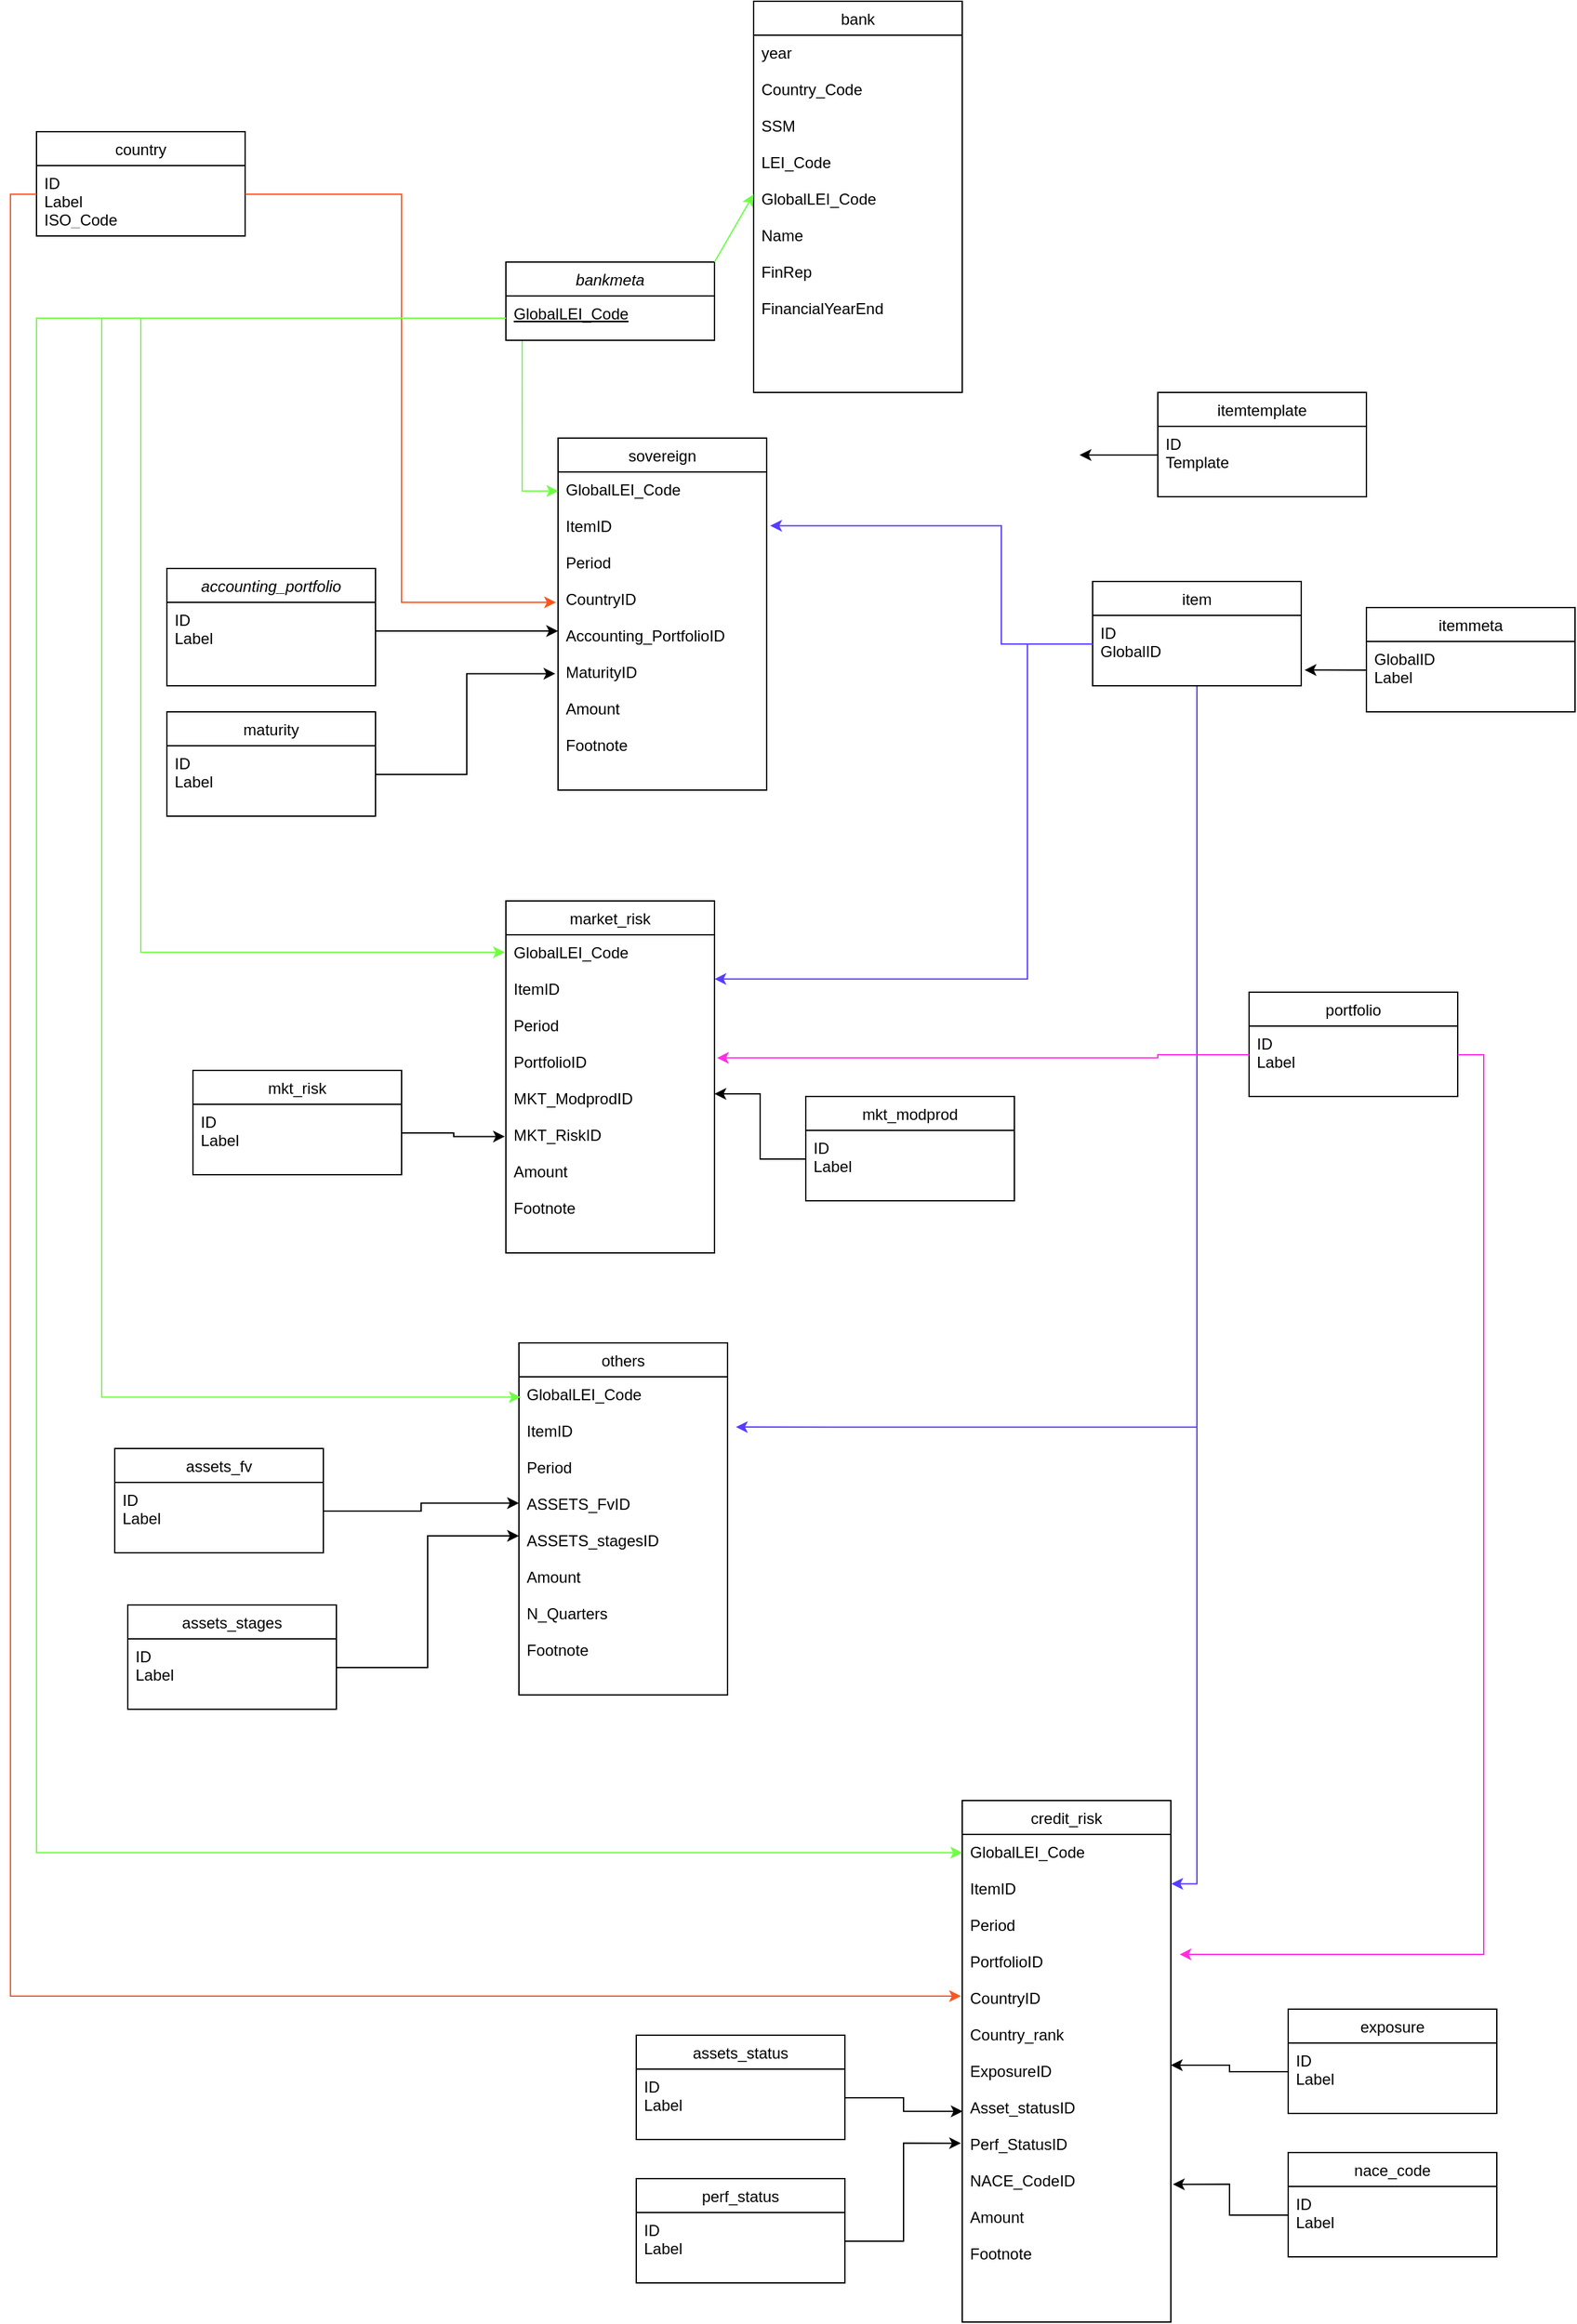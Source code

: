 <mxfile version="18.2.0" type="device"><diagram id="prtHgNgQTEPvFCAcTncT" name="Page-1"><mxGraphModel dx="1480" dy="853" grid="0" gridSize="10" guides="1" tooltips="1" connect="1" arrows="1" fold="1" page="0" pageScale="1" pageWidth="827" pageHeight="1169" math="0" shadow="0"><root><mxCell id="0"/><mxCell id="1" parent="0"/><mxCell id="ZCKIG3qSoK5YXWyGGgrD-1" value="accounting_portfolio" style="swimlane;fontStyle=2;align=center;verticalAlign=top;childLayout=stackLayout;horizontal=1;startSize=26;horizontalStack=0;resizeParent=1;resizeLast=0;collapsible=1;marginBottom=0;rounded=0;shadow=0;strokeWidth=1;" parent="1" vertex="1"><mxGeometry x="130" y="575" width="160" height="90" as="geometry"><mxRectangle x="230" y="140" width="160" height="26" as="alternateBounds"/></mxGeometry></mxCell><mxCell id="ZCKIG3qSoK5YXWyGGgrD-2" value="ID&#10;Label" style="text;align=left;verticalAlign=top;spacingLeft=4;spacingRight=4;overflow=hidden;rotatable=0;points=[[0,0.5],[1,0.5]];portConstraint=eastwest;" parent="ZCKIG3qSoK5YXWyGGgrD-1" vertex="1"><mxGeometry y="26" width="160" height="44" as="geometry"/></mxCell><mxCell id="ZCKIG3qSoK5YXWyGGgrD-3" value="assets_fv" style="swimlane;fontStyle=0;align=center;verticalAlign=top;childLayout=stackLayout;horizontal=1;startSize=26;horizontalStack=0;resizeParent=1;resizeLast=0;collapsible=1;marginBottom=0;rounded=0;shadow=0;strokeWidth=1;" parent="1" vertex="1"><mxGeometry x="90" y="1250" width="160" height="80" as="geometry"><mxRectangle x="340" y="380" width="170" height="26" as="alternateBounds"/></mxGeometry></mxCell><mxCell id="ZCKIG3qSoK5YXWyGGgrD-4" value="ID&#10;Label" style="text;align=left;verticalAlign=top;spacingLeft=4;spacingRight=4;overflow=hidden;rotatable=0;points=[[0,0.5],[1,0.5]];portConstraint=eastwest;" parent="ZCKIG3qSoK5YXWyGGgrD-3" vertex="1"><mxGeometry y="26" width="160" height="44" as="geometry"/></mxCell><mxCell id="ZCKIG3qSoK5YXWyGGgrD-5" value="bank" style="swimlane;fontStyle=0;align=center;verticalAlign=top;childLayout=stackLayout;horizontal=1;startSize=26;horizontalStack=0;resizeParent=1;resizeLast=0;collapsible=1;marginBottom=0;rounded=0;shadow=0;strokeWidth=1;" parent="1" vertex="1"><mxGeometry x="580" y="140" width="160" height="300" as="geometry"><mxRectangle x="550" y="140" width="160" height="26" as="alternateBounds"/></mxGeometry></mxCell><mxCell id="ZCKIG3qSoK5YXWyGGgrD-6" value="year&#10;&#10;Country_Code&#10;&#10;SSM&#10;&#10;LEI_Code&#10;&#10;GlobalLEI_Code&#10;&#10;Name&#10;&#10;FinRep&#10;&#10;FinancialYearEnd" style="text;align=left;verticalAlign=top;spacingLeft=4;spacingRight=4;overflow=hidden;rotatable=0;points=[[0,0.5],[1,0.5]];portConstraint=eastwest;" parent="ZCKIG3qSoK5YXWyGGgrD-5" vertex="1"><mxGeometry y="26" width="160" height="244" as="geometry"/></mxCell><mxCell id="ZCKIG3qSoK5YXWyGGgrD-7" value="assets_stages" style="swimlane;fontStyle=0;align=center;verticalAlign=top;childLayout=stackLayout;horizontal=1;startSize=26;horizontalStack=0;resizeParent=1;resizeLast=0;collapsible=1;marginBottom=0;rounded=0;shadow=0;strokeWidth=1;" parent="1" vertex="1"><mxGeometry x="100" y="1370" width="160" height="80" as="geometry"><mxRectangle x="340" y="380" width="170" height="26" as="alternateBounds"/></mxGeometry></mxCell><mxCell id="ZCKIG3qSoK5YXWyGGgrD-8" value="ID&#10;Label" style="text;align=left;verticalAlign=top;spacingLeft=4;spacingRight=4;overflow=hidden;rotatable=0;points=[[0,0.5],[1,0.5]];portConstraint=eastwest;" parent="ZCKIG3qSoK5YXWyGGgrD-7" vertex="1"><mxGeometry y="26" width="160" height="44" as="geometry"/></mxCell><mxCell id="ZCKIG3qSoK5YXWyGGgrD-9" value="assets_status" style="swimlane;fontStyle=0;align=center;verticalAlign=top;childLayout=stackLayout;horizontal=1;startSize=26;horizontalStack=0;resizeParent=1;resizeLast=0;collapsible=1;marginBottom=0;rounded=0;shadow=0;strokeWidth=1;" parent="1" vertex="1"><mxGeometry x="490" y="1700" width="160" height="80" as="geometry"><mxRectangle x="340" y="380" width="170" height="26" as="alternateBounds"/></mxGeometry></mxCell><mxCell id="ZCKIG3qSoK5YXWyGGgrD-10" value="ID&#10;Label" style="text;align=left;verticalAlign=top;spacingLeft=4;spacingRight=4;overflow=hidden;rotatable=0;points=[[0,0.5],[1,0.5]];portConstraint=eastwest;" parent="ZCKIG3qSoK5YXWyGGgrD-9" vertex="1"><mxGeometry y="26" width="160" height="44" as="geometry"/></mxCell><mxCell id="ZCKIG3qSoK5YXWyGGgrD-11" value="bankmeta" style="swimlane;fontStyle=2;align=center;verticalAlign=top;childLayout=stackLayout;horizontal=1;startSize=26;horizontalStack=0;resizeParent=1;resizeLast=0;collapsible=1;marginBottom=0;rounded=0;shadow=0;strokeWidth=1;" parent="1" vertex="1"><mxGeometry x="390" y="340" width="160" height="60" as="geometry"><mxRectangle x="230" y="140" width="160" height="26" as="alternateBounds"/></mxGeometry></mxCell><mxCell id="ZCKIG3qSoK5YXWyGGgrD-12" value="GlobalLEI_Code" style="text;align=left;verticalAlign=top;spacingLeft=4;spacingRight=4;overflow=hidden;rotatable=0;points=[[0,0.5],[1,0.5]];portConstraint=eastwest;fontStyle=4" parent="ZCKIG3qSoK5YXWyGGgrD-11" vertex="1"><mxGeometry y="26" width="160" height="34" as="geometry"/></mxCell><mxCell id="ZCKIG3qSoK5YXWyGGgrD-13" value="country" style="swimlane;fontStyle=0;align=center;verticalAlign=top;childLayout=stackLayout;horizontal=1;startSize=26;horizontalStack=0;resizeParent=1;resizeLast=0;collapsible=1;marginBottom=0;rounded=0;shadow=0;strokeWidth=1;" parent="1" vertex="1"><mxGeometry x="30" y="240" width="160" height="80" as="geometry"><mxRectangle x="340" y="380" width="170" height="26" as="alternateBounds"/></mxGeometry></mxCell><mxCell id="ZCKIG3qSoK5YXWyGGgrD-14" value="ID&#10;Label&#10;ISO_Code" style="text;align=left;verticalAlign=top;spacingLeft=4;spacingRight=4;overflow=hidden;rotatable=0;points=[[0,0.5],[1,0.5]];portConstraint=eastwest;" parent="ZCKIG3qSoK5YXWyGGgrD-13" vertex="1"><mxGeometry y="26" width="160" height="44" as="geometry"/></mxCell><mxCell id="ZCKIG3qSoK5YXWyGGgrD-15" value="credit_risk" style="swimlane;fontStyle=0;align=center;verticalAlign=top;childLayout=stackLayout;horizontal=1;startSize=26;horizontalStack=0;resizeParent=1;resizeLast=0;collapsible=1;marginBottom=0;rounded=0;shadow=0;strokeWidth=1;" parent="1" vertex="1"><mxGeometry x="740" y="1520" width="160" height="400" as="geometry"><mxRectangle x="340" y="380" width="170" height="26" as="alternateBounds"/></mxGeometry></mxCell><mxCell id="ZCKIG3qSoK5YXWyGGgrD-16" value="GlobalLEI_Code&#10;&#10;ItemID&#10;&#10;Period&#10;&#10;PortfolioID&#10;&#10;CountryID&#10;&#10;Country_rank&#10;&#10;ExposureID&#10;&#10;Asset_statusID&#10;&#10;Perf_StatusID&#10;&#10;NACE_CodeID&#10;&#10;Amount&#10;&#10;Footnote" style="text;align=left;verticalAlign=top;spacingLeft=4;spacingRight=4;overflow=hidden;rotatable=0;points=[[0,0.5],[1,0.5]];portConstraint=eastwest;" parent="ZCKIG3qSoK5YXWyGGgrD-15" vertex="1"><mxGeometry y="26" width="160" height="354" as="geometry"/></mxCell><mxCell id="ZCKIG3qSoK5YXWyGGgrD-17" value="exposure" style="swimlane;fontStyle=0;align=center;verticalAlign=top;childLayout=stackLayout;horizontal=1;startSize=26;horizontalStack=0;resizeParent=1;resizeLast=0;collapsible=1;marginBottom=0;rounded=0;shadow=0;strokeWidth=1;" parent="1" vertex="1"><mxGeometry x="990" y="1680" width="160" height="80" as="geometry"><mxRectangle x="340" y="380" width="170" height="26" as="alternateBounds"/></mxGeometry></mxCell><mxCell id="ZCKIG3qSoK5YXWyGGgrD-18" value="ID&#10;Label" style="text;align=left;verticalAlign=top;spacingLeft=4;spacingRight=4;overflow=hidden;rotatable=0;points=[[0,0.5],[1,0.5]];portConstraint=eastwest;" parent="ZCKIG3qSoK5YXWyGGgrD-17" vertex="1"><mxGeometry y="26" width="160" height="44" as="geometry"/></mxCell><mxCell id="ZCKIG3qSoK5YXWyGGgrD-19" style="edgeStyle=orthogonalEdgeStyle;rounded=0;orthogonalLoop=1;jettySize=auto;html=1;exitX=0.5;exitY=1;exitDx=0;exitDy=0;entryX=1.04;entryY=0.158;entryDx=0;entryDy=0;entryPerimeter=0;strokeColor=#573DFF;" parent="1" source="ZCKIG3qSoK5YXWyGGgrD-21" target="ZCKIG3qSoK5YXWyGGgrD-38" edge="1"><mxGeometry relative="1" as="geometry"/></mxCell><mxCell id="ZCKIG3qSoK5YXWyGGgrD-20" style="edgeStyle=orthogonalEdgeStyle;rounded=0;orthogonalLoop=1;jettySize=auto;html=1;exitX=0.5;exitY=1;exitDx=0;exitDy=0;entryX=1.002;entryY=0.107;entryDx=0;entryDy=0;entryPerimeter=0;strokeColor=#573DFF;" parent="1" source="ZCKIG3qSoK5YXWyGGgrD-21" target="ZCKIG3qSoK5YXWyGGgrD-16" edge="1"><mxGeometry relative="1" as="geometry"/></mxCell><mxCell id="ZCKIG3qSoK5YXWyGGgrD-21" value="item" style="swimlane;fontStyle=0;align=center;verticalAlign=top;childLayout=stackLayout;horizontal=1;startSize=26;horizontalStack=0;resizeParent=1;resizeLast=0;collapsible=1;marginBottom=0;rounded=0;shadow=0;strokeWidth=1;" parent="1" vertex="1"><mxGeometry x="840" y="585" width="160" height="80" as="geometry"><mxRectangle x="340" y="380" width="170" height="26" as="alternateBounds"/></mxGeometry></mxCell><mxCell id="ZCKIG3qSoK5YXWyGGgrD-22" value="ID&#10;GlobalID" style="text;align=left;verticalAlign=top;spacingLeft=4;spacingRight=4;overflow=hidden;rotatable=0;points=[[0,0.5],[1,0.5]];portConstraint=eastwest;" parent="ZCKIG3qSoK5YXWyGGgrD-21" vertex="1"><mxGeometry y="26" width="160" height="44" as="geometry"/></mxCell><mxCell id="ZCKIG3qSoK5YXWyGGgrD-23" value="itemmeta" style="swimlane;fontStyle=0;align=center;verticalAlign=top;childLayout=stackLayout;horizontal=1;startSize=26;horizontalStack=0;resizeParent=1;resizeLast=0;collapsible=1;marginBottom=0;rounded=0;shadow=0;strokeWidth=1;" parent="1" vertex="1"><mxGeometry x="1050" y="605" width="160" height="80" as="geometry"><mxRectangle x="340" y="380" width="170" height="26" as="alternateBounds"/></mxGeometry></mxCell><mxCell id="ZCKIG3qSoK5YXWyGGgrD-24" value="GlobalID&#10;Label" style="text;align=left;verticalAlign=top;spacingLeft=4;spacingRight=4;overflow=hidden;rotatable=0;points=[[0,0.5],[1,0.5]];portConstraint=eastwest;" parent="ZCKIG3qSoK5YXWyGGgrD-23" vertex="1"><mxGeometry y="26" width="160" height="44" as="geometry"/></mxCell><mxCell id="ZCKIG3qSoK5YXWyGGgrD-25" value="itemtemplate" style="swimlane;fontStyle=0;align=center;verticalAlign=top;childLayout=stackLayout;horizontal=1;startSize=26;horizontalStack=0;resizeParent=1;resizeLast=0;collapsible=1;marginBottom=0;rounded=0;shadow=0;strokeWidth=1;" parent="1" vertex="1"><mxGeometry x="890" y="440" width="160" height="80" as="geometry"><mxRectangle x="340" y="380" width="170" height="26" as="alternateBounds"/></mxGeometry></mxCell><mxCell id="ZCKIG3qSoK5YXWyGGgrD-26" value="ID&#10;Template" style="text;align=left;verticalAlign=top;spacingLeft=4;spacingRight=4;overflow=hidden;rotatable=0;points=[[0,0.5],[1,0.5]];portConstraint=eastwest;" parent="ZCKIG3qSoK5YXWyGGgrD-25" vertex="1"><mxGeometry y="26" width="160" height="44" as="geometry"/></mxCell><mxCell id="ZCKIG3qSoK5YXWyGGgrD-27" value="market_risk" style="swimlane;fontStyle=0;align=center;verticalAlign=top;childLayout=stackLayout;horizontal=1;startSize=26;horizontalStack=0;resizeParent=1;resizeLast=0;collapsible=1;marginBottom=0;rounded=0;shadow=0;strokeWidth=1;" parent="1" vertex="1"><mxGeometry x="390" y="830" width="160" height="270" as="geometry"><mxRectangle x="550" y="140" width="160" height="26" as="alternateBounds"/></mxGeometry></mxCell><mxCell id="ZCKIG3qSoK5YXWyGGgrD-28" value="GlobalLEI_Code&#10;&#10;ItemID&#10;&#10;Period&#10;&#10;PortfolioID&#10;&#10;MKT_ModprodID&#10;&#10;MKT_RiskID&#10;&#10;Amount&#10;&#10;Footnote" style="text;align=left;verticalAlign=top;spacingLeft=4;spacingRight=4;overflow=hidden;rotatable=0;points=[[0,0.5],[1,0.5]];portConstraint=eastwest;" parent="ZCKIG3qSoK5YXWyGGgrD-27" vertex="1"><mxGeometry y="26" width="160" height="244" as="geometry"/></mxCell><mxCell id="ZCKIG3qSoK5YXWyGGgrD-29" value="maturity" style="swimlane;fontStyle=0;align=center;verticalAlign=top;childLayout=stackLayout;horizontal=1;startSize=26;horizontalStack=0;resizeParent=1;resizeLast=0;collapsible=1;marginBottom=0;rounded=0;shadow=0;strokeWidth=1;" parent="1" vertex="1"><mxGeometry x="130" y="685" width="160" height="80" as="geometry"><mxRectangle x="340" y="380" width="170" height="26" as="alternateBounds"/></mxGeometry></mxCell><mxCell id="ZCKIG3qSoK5YXWyGGgrD-30" value="ID&#10;Label" style="text;align=left;verticalAlign=top;spacingLeft=4;spacingRight=4;overflow=hidden;rotatable=0;points=[[0,0.5],[1,0.5]];portConstraint=eastwest;" parent="ZCKIG3qSoK5YXWyGGgrD-29" vertex="1"><mxGeometry y="26" width="160" height="44" as="geometry"/></mxCell><mxCell id="ZCKIG3qSoK5YXWyGGgrD-31" value="mkt_modprod" style="swimlane;fontStyle=0;align=center;verticalAlign=top;childLayout=stackLayout;horizontal=1;startSize=26;horizontalStack=0;resizeParent=1;resizeLast=0;collapsible=1;marginBottom=0;rounded=0;shadow=0;strokeWidth=1;" parent="1" vertex="1"><mxGeometry x="620" y="980" width="160" height="80" as="geometry"><mxRectangle x="340" y="380" width="170" height="26" as="alternateBounds"/></mxGeometry></mxCell><mxCell id="ZCKIG3qSoK5YXWyGGgrD-32" value="ID&#10;Label" style="text;align=left;verticalAlign=top;spacingLeft=4;spacingRight=4;overflow=hidden;rotatable=0;points=[[0,0.5],[1,0.5]];portConstraint=eastwest;" parent="ZCKIG3qSoK5YXWyGGgrD-31" vertex="1"><mxGeometry y="26" width="160" height="44" as="geometry"/></mxCell><mxCell id="ZCKIG3qSoK5YXWyGGgrD-33" value="mkt_risk" style="swimlane;fontStyle=0;align=center;verticalAlign=top;childLayout=stackLayout;horizontal=1;startSize=26;horizontalStack=0;resizeParent=1;resizeLast=0;collapsible=1;marginBottom=0;rounded=0;shadow=0;strokeWidth=1;" parent="1" vertex="1"><mxGeometry x="150" y="960" width="160" height="80" as="geometry"><mxRectangle x="340" y="380" width="170" height="26" as="alternateBounds"/></mxGeometry></mxCell><mxCell id="ZCKIG3qSoK5YXWyGGgrD-34" value="ID&#10;Label" style="text;align=left;verticalAlign=top;spacingLeft=4;spacingRight=4;overflow=hidden;rotatable=0;points=[[0,0.5],[1,0.5]];portConstraint=eastwest;" parent="ZCKIG3qSoK5YXWyGGgrD-33" vertex="1"><mxGeometry y="26" width="160" height="44" as="geometry"/></mxCell><mxCell id="ZCKIG3qSoK5YXWyGGgrD-35" value="nace_code" style="swimlane;fontStyle=0;align=center;verticalAlign=top;childLayout=stackLayout;horizontal=1;startSize=26;horizontalStack=0;resizeParent=1;resizeLast=0;collapsible=1;marginBottom=0;rounded=0;shadow=0;strokeWidth=1;" parent="1" vertex="1"><mxGeometry x="990" y="1790" width="160" height="80" as="geometry"><mxRectangle x="340" y="380" width="170" height="26" as="alternateBounds"/></mxGeometry></mxCell><mxCell id="ZCKIG3qSoK5YXWyGGgrD-36" value="ID&#10;Label" style="text;align=left;verticalAlign=top;spacingLeft=4;spacingRight=4;overflow=hidden;rotatable=0;points=[[0,0.5],[1,0.5]];portConstraint=eastwest;" parent="ZCKIG3qSoK5YXWyGGgrD-35" vertex="1"><mxGeometry y="26" width="160" height="44" as="geometry"/></mxCell><mxCell id="ZCKIG3qSoK5YXWyGGgrD-37" value="others" style="swimlane;fontStyle=0;align=center;verticalAlign=top;childLayout=stackLayout;horizontal=1;startSize=26;horizontalStack=0;resizeParent=1;resizeLast=0;collapsible=1;marginBottom=0;rounded=0;shadow=0;strokeWidth=1;" parent="1" vertex="1"><mxGeometry x="400" y="1169" width="160" height="270" as="geometry"><mxRectangle x="550" y="140" width="160" height="26" as="alternateBounds"/></mxGeometry></mxCell><mxCell id="ZCKIG3qSoK5YXWyGGgrD-38" value="GlobalLEI_Code&#10;&#10;ItemID&#10;&#10;Period&#10;&#10;ASSETS_FvID&#10;&#10;ASSETS_stagesID&#10;&#10;Amount&#10;&#10;N_Quarters&#10;&#10;Footnote" style="text;align=left;verticalAlign=top;spacingLeft=4;spacingRight=4;overflow=hidden;rotatable=0;points=[[0,0.5],[1,0.5]];portConstraint=eastwest;" parent="ZCKIG3qSoK5YXWyGGgrD-37" vertex="1"><mxGeometry y="26" width="160" height="244" as="geometry"/></mxCell><mxCell id="ZCKIG3qSoK5YXWyGGgrD-39" value="perf_status" style="swimlane;fontStyle=0;align=center;verticalAlign=top;childLayout=stackLayout;horizontal=1;startSize=26;horizontalStack=0;resizeParent=1;resizeLast=0;collapsible=1;marginBottom=0;rounded=0;shadow=0;strokeWidth=1;" parent="1" vertex="1"><mxGeometry x="490" y="1810" width="160" height="80" as="geometry"><mxRectangle x="340" y="380" width="170" height="26" as="alternateBounds"/></mxGeometry></mxCell><mxCell id="ZCKIG3qSoK5YXWyGGgrD-40" value="ID&#10;Label" style="text;align=left;verticalAlign=top;spacingLeft=4;spacingRight=4;overflow=hidden;rotatable=0;points=[[0,0.5],[1,0.5]];portConstraint=eastwest;" parent="ZCKIG3qSoK5YXWyGGgrD-39" vertex="1"><mxGeometry y="26" width="160" height="44" as="geometry"/></mxCell><mxCell id="ZCKIG3qSoK5YXWyGGgrD-41" value="portfolio" style="swimlane;fontStyle=0;align=center;verticalAlign=top;childLayout=stackLayout;horizontal=1;startSize=26;horizontalStack=0;resizeParent=1;resizeLast=0;collapsible=1;marginBottom=0;rounded=0;shadow=0;strokeWidth=1;" parent="1" vertex="1"><mxGeometry x="960" y="900" width="160" height="80" as="geometry"><mxRectangle x="340" y="380" width="170" height="26" as="alternateBounds"/></mxGeometry></mxCell><mxCell id="ZCKIG3qSoK5YXWyGGgrD-42" value="ID&#10;Label" style="text;align=left;verticalAlign=top;spacingLeft=4;spacingRight=4;overflow=hidden;rotatable=0;points=[[0,0.5],[1,0.5]];portConstraint=eastwest;" parent="ZCKIG3qSoK5YXWyGGgrD-41" vertex="1"><mxGeometry y="26" width="160" height="44" as="geometry"/></mxCell><mxCell id="ZCKIG3qSoK5YXWyGGgrD-43" value="sovereign" style="swimlane;fontStyle=0;align=center;verticalAlign=top;childLayout=stackLayout;horizontal=1;startSize=26;horizontalStack=0;resizeParent=1;resizeLast=0;collapsible=1;marginBottom=0;rounded=0;shadow=0;strokeWidth=1;" parent="1" vertex="1"><mxGeometry x="430" y="475" width="160" height="270" as="geometry"><mxRectangle x="550" y="140" width="160" height="26" as="alternateBounds"/></mxGeometry></mxCell><mxCell id="ZCKIG3qSoK5YXWyGGgrD-44" value="GlobalLEI_Code&#10;&#10;ItemID&#10;&#10;Period&#10;&#10;CountryID&#10;&#10;Accounting_PortfolioID&#10;&#10;MaturityID&#10;&#10;Amount&#10;&#10;Footnote" style="text;align=left;verticalAlign=top;spacingLeft=4;spacingRight=4;overflow=hidden;rotatable=0;points=[[0,0.5],[1,0.5]];portConstraint=eastwest;" parent="ZCKIG3qSoK5YXWyGGgrD-43" vertex="1"><mxGeometry y="26" width="160" height="244" as="geometry"/></mxCell><mxCell id="ZCKIG3qSoK5YXWyGGgrD-45" value="" style="endArrow=classic;html=1;rounded=0;exitX=1;exitY=0;exitDx=0;exitDy=0;entryX=0;entryY=0.5;entryDx=0;entryDy=0;strokeColor=#6CFF47;" parent="1" source="ZCKIG3qSoK5YXWyGGgrD-11" target="ZCKIG3qSoK5YXWyGGgrD-6" edge="1"><mxGeometry width="50" height="50" relative="1" as="geometry"><mxPoint x="770" y="240" as="sourcePoint"/><mxPoint x="800" y="160" as="targetPoint"/></mxGeometry></mxCell><mxCell id="ZCKIG3qSoK5YXWyGGgrD-46" value="" style="endArrow=classic;html=1;rounded=0;exitX=0;exitY=0.5;exitDx=0;exitDy=0;entryX=1.016;entryY=0.952;entryDx=0;entryDy=0;entryPerimeter=0;" parent="1" source="ZCKIG3qSoK5YXWyGGgrD-24" target="ZCKIG3qSoK5YXWyGGgrD-22" edge="1"><mxGeometry width="50" height="50" relative="1" as="geometry"><mxPoint x="750" y="833" as="sourcePoint"/><mxPoint x="810" y="865" as="targetPoint"/></mxGeometry></mxCell><mxCell id="ZCKIG3qSoK5YXWyGGgrD-47" value="" style="endArrow=classic;html=1;rounded=0;exitX=0;exitY=0.5;exitDx=0;exitDy=0;" parent="1" source="ZCKIG3qSoK5YXWyGGgrD-26" edge="1"><mxGeometry width="50" height="50" relative="1" as="geometry"><mxPoint x="770" y="460" as="sourcePoint"/><mxPoint x="830" y="488" as="targetPoint"/></mxGeometry></mxCell><mxCell id="ZCKIG3qSoK5YXWyGGgrD-48" style="edgeStyle=orthogonalEdgeStyle;rounded=0;orthogonalLoop=1;jettySize=auto;html=1;exitX=0.078;exitY=1.013;exitDx=0;exitDy=0;entryX=0.001;entryY=0.06;entryDx=0;entryDy=0;entryPerimeter=0;exitPerimeter=0;strokeColor=#6EFF42;" parent="1" source="ZCKIG3qSoK5YXWyGGgrD-12" target="ZCKIG3qSoK5YXWyGGgrD-44" edge="1"><mxGeometry relative="1" as="geometry"/></mxCell><mxCell id="ZCKIG3qSoK5YXWyGGgrD-49" style="edgeStyle=orthogonalEdgeStyle;rounded=0;orthogonalLoop=1;jettySize=auto;html=1;exitX=0;exitY=0.5;exitDx=0;exitDy=0;entryX=1.017;entryY=0.169;entryDx=0;entryDy=0;entryPerimeter=0;strokeColor=#573DFF;" parent="1" source="ZCKIG3qSoK5YXWyGGgrD-22" target="ZCKIG3qSoK5YXWyGGgrD-44" edge="1"><mxGeometry relative="1" as="geometry"><Array as="points"><mxPoint x="770" y="633"/><mxPoint x="770" y="542"/></Array></mxGeometry></mxCell><mxCell id="ZCKIG3qSoK5YXWyGGgrD-50" style="edgeStyle=orthogonalEdgeStyle;rounded=0;orthogonalLoop=1;jettySize=auto;html=1;exitX=1;exitY=0.5;exitDx=0;exitDy=0;entryX=-0.01;entryY=0.41;entryDx=0;entryDy=0;entryPerimeter=0;strokeColor=#FF5521;" parent="1" source="ZCKIG3qSoK5YXWyGGgrD-14" target="ZCKIG3qSoK5YXWyGGgrD-44" edge="1"><mxGeometry relative="1" as="geometry"/></mxCell><mxCell id="ZCKIG3qSoK5YXWyGGgrD-51" style="edgeStyle=orthogonalEdgeStyle;rounded=0;orthogonalLoop=1;jettySize=auto;html=1;exitX=1;exitY=0.5;exitDx=0;exitDy=0;entryX=0;entryY=0.5;entryDx=0;entryDy=0;" parent="1" source="ZCKIG3qSoK5YXWyGGgrD-2" target="ZCKIG3qSoK5YXWyGGgrD-44" edge="1"><mxGeometry relative="1" as="geometry"/></mxCell><mxCell id="ZCKIG3qSoK5YXWyGGgrD-52" style="edgeStyle=orthogonalEdgeStyle;rounded=0;orthogonalLoop=1;jettySize=auto;html=1;exitX=0;exitY=0.5;exitDx=0;exitDy=0;entryX=-0.005;entryY=0.055;entryDx=0;entryDy=0;entryPerimeter=0;strokeColor=#6EFF42;" parent="1" source="ZCKIG3qSoK5YXWyGGgrD-12" target="ZCKIG3qSoK5YXWyGGgrD-28" edge="1"><mxGeometry relative="1" as="geometry"><Array as="points"><mxPoint x="110" y="383"/><mxPoint x="110" y="869"/></Array></mxGeometry></mxCell><mxCell id="ZCKIG3qSoK5YXWyGGgrD-53" style="edgeStyle=orthogonalEdgeStyle;rounded=0;orthogonalLoop=1;jettySize=auto;html=1;exitX=0;exitY=0.5;exitDx=0;exitDy=0;entryX=1;entryY=0.139;entryDx=0;entryDy=0;entryPerimeter=0;strokeColor=#573DFF;" parent="1" source="ZCKIG3qSoK5YXWyGGgrD-22" target="ZCKIG3qSoK5YXWyGGgrD-28" edge="1"><mxGeometry relative="1" as="geometry"><Array as="points"><mxPoint x="790" y="633"/><mxPoint x="790" y="890"/></Array></mxGeometry></mxCell><mxCell id="ZCKIG3qSoK5YXWyGGgrD-54" style="edgeStyle=orthogonalEdgeStyle;rounded=0;orthogonalLoop=1;jettySize=auto;html=1;exitX=0;exitY=0.5;exitDx=0;exitDy=0;entryX=1.012;entryY=0.387;entryDx=0;entryDy=0;entryPerimeter=0;strokeColor=#FF2EE3;" parent="1" source="ZCKIG3qSoK5YXWyGGgrD-42" target="ZCKIG3qSoK5YXWyGGgrD-28" edge="1"><mxGeometry relative="1" as="geometry"><Array as="points"><mxPoint x="890" y="950"/></Array></mxGeometry></mxCell><mxCell id="ZCKIG3qSoK5YXWyGGgrD-55" style="edgeStyle=orthogonalEdgeStyle;rounded=0;orthogonalLoop=1;jettySize=auto;html=1;exitX=1;exitY=0.5;exitDx=0;exitDy=0;entryX=-0.005;entryY=0.634;entryDx=0;entryDy=0;entryPerimeter=0;" parent="1" source="ZCKIG3qSoK5YXWyGGgrD-34" target="ZCKIG3qSoK5YXWyGGgrD-28" edge="1"><mxGeometry relative="1" as="geometry"/></mxCell><mxCell id="ZCKIG3qSoK5YXWyGGgrD-56" style="edgeStyle=orthogonalEdgeStyle;rounded=0;orthogonalLoop=1;jettySize=auto;html=1;exitX=0;exitY=0.5;exitDx=0;exitDy=0;entryX=0.008;entryY=0.064;entryDx=0;entryDy=0;entryPerimeter=0;strokeColor=#6EFF42;" parent="1" source="ZCKIG3qSoK5YXWyGGgrD-12" target="ZCKIG3qSoK5YXWyGGgrD-38" edge="1"><mxGeometry relative="1" as="geometry"><Array as="points"><mxPoint x="80" y="383"/><mxPoint x="80" y="1211"/></Array></mxGeometry></mxCell><mxCell id="ZCKIG3qSoK5YXWyGGgrD-57" style="edgeStyle=orthogonalEdgeStyle;rounded=0;orthogonalLoop=1;jettySize=auto;html=1;exitX=1;exitY=0.5;exitDx=0;exitDy=0;entryX=0;entryY=0.397;entryDx=0;entryDy=0;entryPerimeter=0;" parent="1" source="ZCKIG3qSoK5YXWyGGgrD-4" target="ZCKIG3qSoK5YXWyGGgrD-38" edge="1"><mxGeometry relative="1" as="geometry"/></mxCell><mxCell id="ZCKIG3qSoK5YXWyGGgrD-58" style="edgeStyle=orthogonalEdgeStyle;rounded=0;orthogonalLoop=1;jettySize=auto;html=1;exitX=1;exitY=0.5;exitDx=0;exitDy=0;entryX=0.002;entryY=0.6;entryDx=0;entryDy=0;entryPerimeter=0;" parent="1" source="ZCKIG3qSoK5YXWyGGgrD-10" target="ZCKIG3qSoK5YXWyGGgrD-16" edge="1"><mxGeometry relative="1" as="geometry"/></mxCell><mxCell id="ZCKIG3qSoK5YXWyGGgrD-59" style="edgeStyle=orthogonalEdgeStyle;rounded=0;orthogonalLoop=1;jettySize=auto;html=1;exitX=0;exitY=0.5;exitDx=0;exitDy=0;strokeColor=#6EFF42;" parent="1" source="ZCKIG3qSoK5YXWyGGgrD-12" edge="1"><mxGeometry relative="1" as="geometry"><mxPoint x="740" y="1560" as="targetPoint"/><Array as="points"><mxPoint x="30" y="383"/><mxPoint x="30" y="1560"/><mxPoint x="740" y="1560"/></Array></mxGeometry></mxCell><mxCell id="ZCKIG3qSoK5YXWyGGgrD-60" style="edgeStyle=orthogonalEdgeStyle;rounded=0;orthogonalLoop=1;jettySize=auto;html=1;exitX=1;exitY=0.5;exitDx=0;exitDy=0;entryX=1.042;entryY=0.26;entryDx=0;entryDy=0;entryPerimeter=0;strokeColor=#FF2EE3;" parent="1" source="ZCKIG3qSoK5YXWyGGgrD-42" target="ZCKIG3qSoK5YXWyGGgrD-16" edge="1"><mxGeometry relative="1" as="geometry"/></mxCell><mxCell id="ZCKIG3qSoK5YXWyGGgrD-61" style="edgeStyle=orthogonalEdgeStyle;rounded=0;orthogonalLoop=1;jettySize=auto;html=1;exitX=0;exitY=0.5;exitDx=0;exitDy=0;strokeColor=#FF5521;" parent="1" source="ZCKIG3qSoK5YXWyGGgrD-14" edge="1"><mxGeometry relative="1" as="geometry"><mxPoint x="739" y="1670" as="targetPoint"/><Array as="points"><mxPoint x="10" y="288"/><mxPoint x="10" y="1670"/></Array></mxGeometry></mxCell><mxCell id="ZCKIG3qSoK5YXWyGGgrD-62" style="edgeStyle=orthogonalEdgeStyle;rounded=0;orthogonalLoop=1;jettySize=auto;html=1;exitX=0;exitY=0.5;exitDx=0;exitDy=0;entryX=1;entryY=0.5;entryDx=0;entryDy=0;" parent="1" source="ZCKIG3qSoK5YXWyGGgrD-18" target="ZCKIG3qSoK5YXWyGGgrD-16" edge="1"><mxGeometry relative="1" as="geometry"/></mxCell><mxCell id="ZCKIG3qSoK5YXWyGGgrD-63" style="edgeStyle=orthogonalEdgeStyle;rounded=0;orthogonalLoop=1;jettySize=auto;html=1;exitX=0;exitY=0.5;exitDx=0;exitDy=0;entryX=1.01;entryY=0.758;entryDx=0;entryDy=0;entryPerimeter=0;" parent="1" source="ZCKIG3qSoK5YXWyGGgrD-36" target="ZCKIG3qSoK5YXWyGGgrD-16" edge="1"><mxGeometry relative="1" as="geometry"/></mxCell><mxCell id="ZCKIG3qSoK5YXWyGGgrD-64" style="edgeStyle=orthogonalEdgeStyle;rounded=0;orthogonalLoop=1;jettySize=auto;html=1;exitX=1;exitY=0.5;exitDx=0;exitDy=0;entryX=-0.006;entryY=0.669;entryDx=0;entryDy=0;entryPerimeter=0;" parent="1" source="ZCKIG3qSoK5YXWyGGgrD-40" target="ZCKIG3qSoK5YXWyGGgrD-16" edge="1"><mxGeometry relative="1" as="geometry"/></mxCell><mxCell id="ZCKIG3qSoK5YXWyGGgrD-65" style="edgeStyle=orthogonalEdgeStyle;rounded=0;orthogonalLoop=1;jettySize=auto;html=1;exitX=0;exitY=0.5;exitDx=0;exitDy=0;entryX=1;entryY=0.5;entryDx=0;entryDy=0;" parent="1" source="ZCKIG3qSoK5YXWyGGgrD-32" target="ZCKIG3qSoK5YXWyGGgrD-28" edge="1"><mxGeometry relative="1" as="geometry"/></mxCell><mxCell id="ZCKIG3qSoK5YXWyGGgrD-66" style="edgeStyle=orthogonalEdgeStyle;rounded=0;orthogonalLoop=1;jettySize=auto;html=1;exitX=1;exitY=0.5;exitDx=0;exitDy=0;entryX=-0.013;entryY=0.634;entryDx=0;entryDy=0;entryPerimeter=0;" parent="1" source="ZCKIG3qSoK5YXWyGGgrD-30" target="ZCKIG3qSoK5YXWyGGgrD-44" edge="1"><mxGeometry relative="1" as="geometry"/></mxCell><mxCell id="ZCKIG3qSoK5YXWyGGgrD-67" style="edgeStyle=orthogonalEdgeStyle;rounded=0;orthogonalLoop=1;jettySize=auto;html=1;exitX=1;exitY=0.5;exitDx=0;exitDy=0;entryX=0;entryY=0.5;entryDx=0;entryDy=0;" parent="1" source="ZCKIG3qSoK5YXWyGGgrD-8" target="ZCKIG3qSoK5YXWyGGgrD-38" edge="1"><mxGeometry relative="1" as="geometry"/></mxCell></root></mxGraphModel></diagram></mxfile>